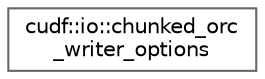 digraph "类继承关系图"
{
 // LATEX_PDF_SIZE
  bgcolor="transparent";
  edge [fontname=Helvetica,fontsize=10,labelfontname=Helvetica,labelfontsize=10];
  node [fontname=Helvetica,fontsize=10,shape=box,height=0.2,width=0.4];
  rankdir="LR";
  Node0 [id="Node000000",label="cudf::io::chunked_orc\l_writer_options",height=0.2,width=0.4,color="grey40", fillcolor="white", style="filled",URL="$classcudf_1_1io_1_1chunked__orc__writer__options.html",tooltip="Settings to use for write_orc_chunked()."];
}
